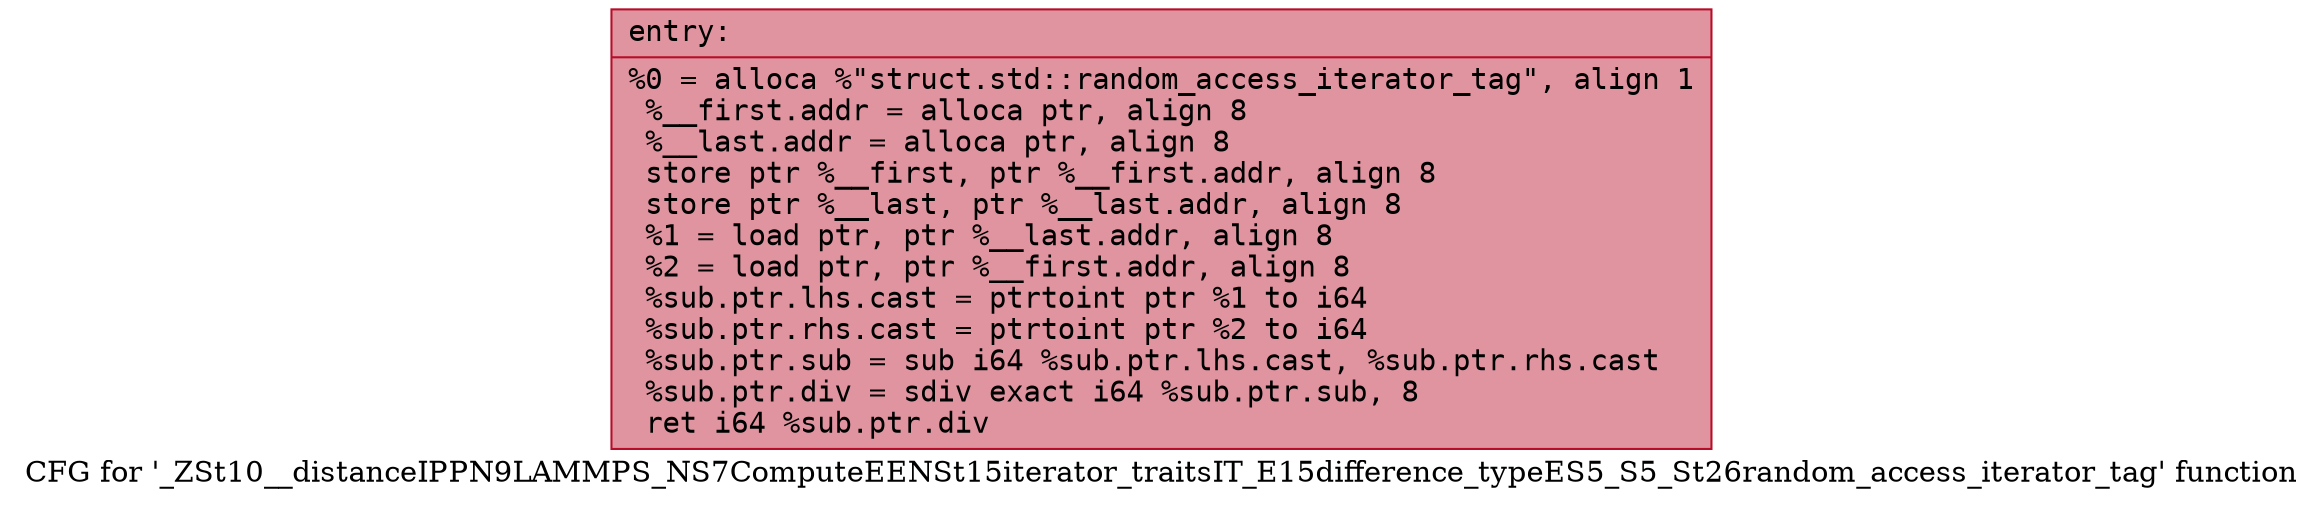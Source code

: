 digraph "CFG for '_ZSt10__distanceIPPN9LAMMPS_NS7ComputeEENSt15iterator_traitsIT_E15difference_typeES5_S5_St26random_access_iterator_tag' function" {
	label="CFG for '_ZSt10__distanceIPPN9LAMMPS_NS7ComputeEENSt15iterator_traitsIT_E15difference_typeES5_S5_St26random_access_iterator_tag' function";

	Node0x561f1658d780 [shape=record,color="#b70d28ff", style=filled, fillcolor="#b70d2870" fontname="Courier",label="{entry:\l|  %0 = alloca %\"struct.std::random_access_iterator_tag\", align 1\l  %__first.addr = alloca ptr, align 8\l  %__last.addr = alloca ptr, align 8\l  store ptr %__first, ptr %__first.addr, align 8\l  store ptr %__last, ptr %__last.addr, align 8\l  %1 = load ptr, ptr %__last.addr, align 8\l  %2 = load ptr, ptr %__first.addr, align 8\l  %sub.ptr.lhs.cast = ptrtoint ptr %1 to i64\l  %sub.ptr.rhs.cast = ptrtoint ptr %2 to i64\l  %sub.ptr.sub = sub i64 %sub.ptr.lhs.cast, %sub.ptr.rhs.cast\l  %sub.ptr.div = sdiv exact i64 %sub.ptr.sub, 8\l  ret i64 %sub.ptr.div\l}"];
}

